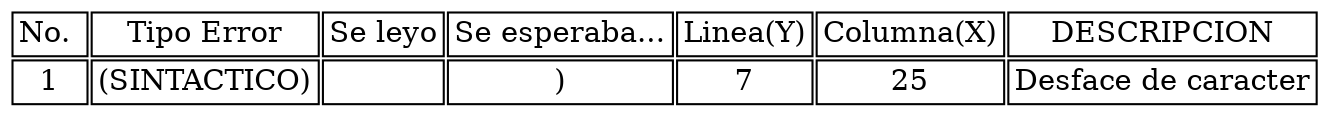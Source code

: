 digraph errores { 
NodoErrores [shape=none, margin=0, label=<
<table border="0" cellborder= "1">
<tr>
<td>No. </td> <td>Tipo Error</td> <td>Se leyo</td> <td>Se esperaba...</td> <td>Linea(Y)</td> <td>Columna(X)</td> <td>DESCRIPCION</td>
</tr>
<tr>
<td>1</td> <td>(SINTACTICO)</td> <td>
</td> <td>)</td> <td>7</td> <td>25</td> <td>Desface de caracter</td>
</tr>
</table>>];
}
